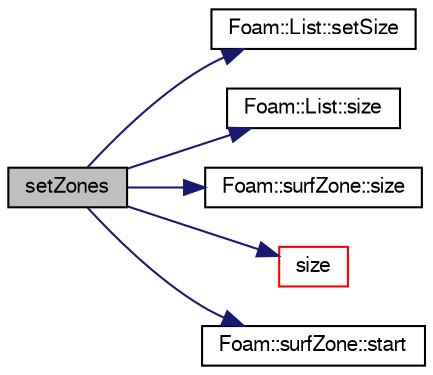 digraph "setZones"
{
  bgcolor="transparent";
  edge [fontname="FreeSans",fontsize="10",labelfontname="FreeSans",labelfontsize="10"];
  node [fontname="FreeSans",fontsize="10",shape=record];
  rankdir="LR";
  Node1012 [label="setZones",height=0.2,width=0.4,color="black", fillcolor="grey75", style="filled", fontcolor="black"];
  Node1012 -> Node1013 [color="midnightblue",fontsize="10",style="solid",fontname="FreeSans"];
  Node1013 [label="Foam::List::setSize",height=0.2,width=0.4,color="black",URL="$a25694.html#aedb985ffeaf1bdbfeccc2a8730405703",tooltip="Reset size of List. "];
  Node1012 -> Node1014 [color="midnightblue",fontsize="10",style="solid",fontname="FreeSans"];
  Node1014 [label="Foam::List::size",height=0.2,width=0.4,color="black",URL="$a25694.html#a8a5f6fa29bd4b500caf186f60245b384",tooltip="Override size to be inconsistent with allocated storage. "];
  Node1012 -> Node1015 [color="midnightblue",fontsize="10",style="solid",fontname="FreeSans"];
  Node1015 [label="Foam::surfZone::size",height=0.2,width=0.4,color="black",URL="$a29706.html#a9facbf0a118d395c89884e45a5ca4e4b",tooltip="Return size of this zone in the face list. "];
  Node1012 -> Node1016 [color="midnightblue",fontsize="10",style="solid",fontname="FreeSans"];
  Node1016 [label="size",height=0.2,width=0.4,color="red",URL="$a29574.html#a9facbf0a118d395c89884e45a5ca4e4b",tooltip="The surface size is the number of faces. "];
  Node1012 -> Node1019 [color="midnightblue",fontsize="10",style="solid",fontname="FreeSans"];
  Node1019 [label="Foam::surfZone::start",height=0.2,width=0.4,color="black",URL="$a29706.html#a6bfd3e3abb11e98bdb4b98671cec1234",tooltip="Return start label of this zone in the face list. "];
}
